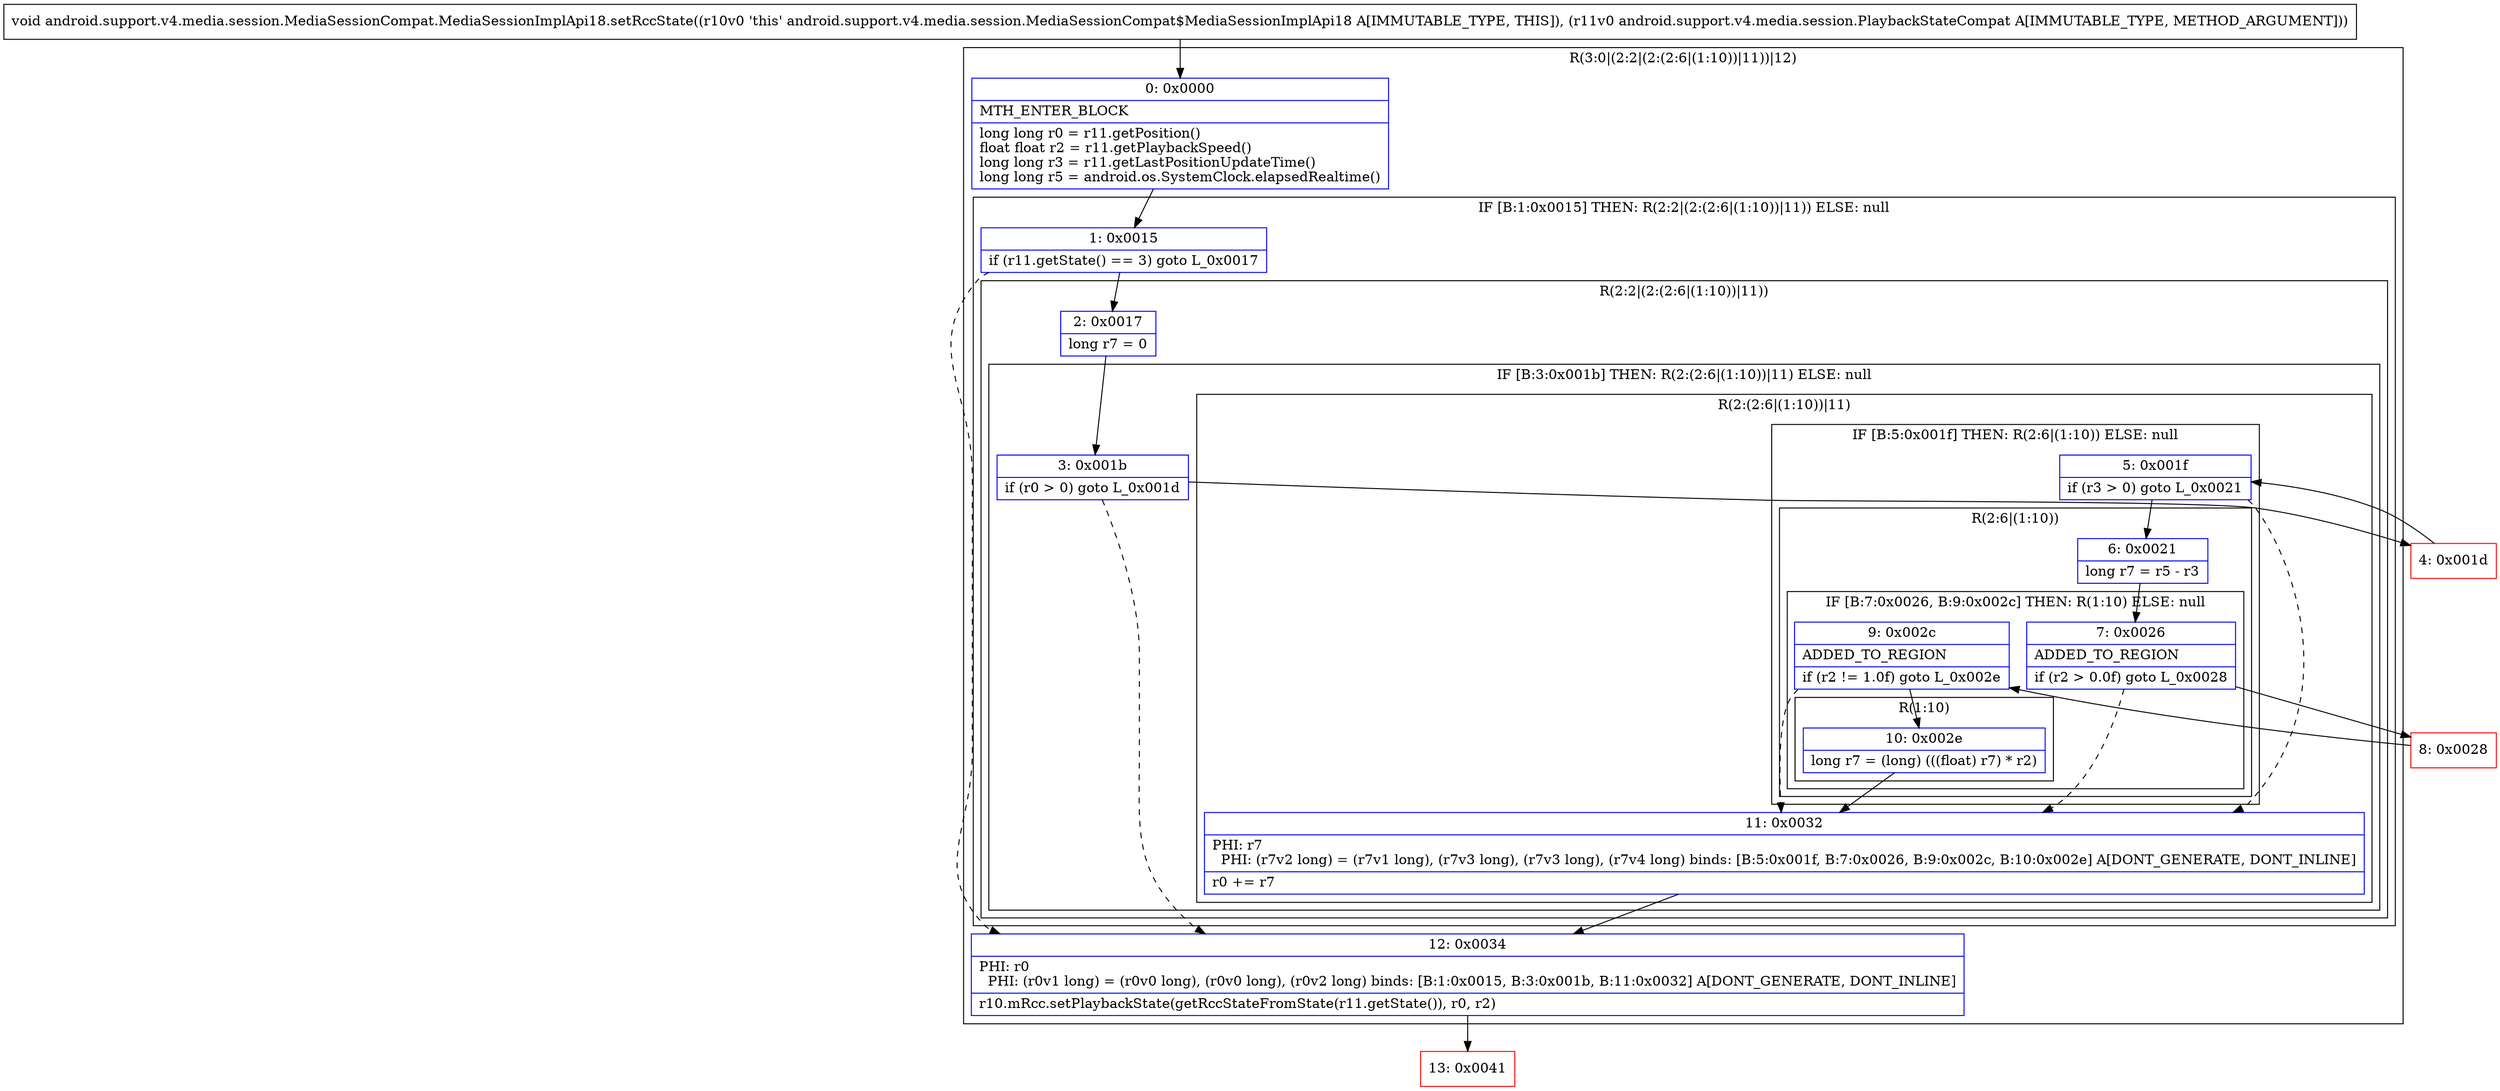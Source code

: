digraph "CFG forandroid.support.v4.media.session.MediaSessionCompat.MediaSessionImplApi18.setRccState(Landroid\/support\/v4\/media\/session\/PlaybackStateCompat;)V" {
subgraph cluster_Region_703513282 {
label = "R(3:0|(2:2|(2:(2:6|(1:10))|11))|12)";
node [shape=record,color=blue];
Node_0 [shape=record,label="{0\:\ 0x0000|MTH_ENTER_BLOCK\l|long long r0 = r11.getPosition()\lfloat float r2 = r11.getPlaybackSpeed()\llong long r3 = r11.getLastPositionUpdateTime()\llong long r5 = android.os.SystemClock.elapsedRealtime()\l}"];
subgraph cluster_IfRegion_3975279 {
label = "IF [B:1:0x0015] THEN: R(2:2|(2:(2:6|(1:10))|11)) ELSE: null";
node [shape=record,color=blue];
Node_1 [shape=record,label="{1\:\ 0x0015|if (r11.getState() == 3) goto L_0x0017\l}"];
subgraph cluster_Region_1125357245 {
label = "R(2:2|(2:(2:6|(1:10))|11))";
node [shape=record,color=blue];
Node_2 [shape=record,label="{2\:\ 0x0017|long r7 = 0\l}"];
subgraph cluster_IfRegion_1265391078 {
label = "IF [B:3:0x001b] THEN: R(2:(2:6|(1:10))|11) ELSE: null";
node [shape=record,color=blue];
Node_3 [shape=record,label="{3\:\ 0x001b|if (r0 \> 0) goto L_0x001d\l}"];
subgraph cluster_Region_1315443353 {
label = "R(2:(2:6|(1:10))|11)";
node [shape=record,color=blue];
subgraph cluster_IfRegion_1661100829 {
label = "IF [B:5:0x001f] THEN: R(2:6|(1:10)) ELSE: null";
node [shape=record,color=blue];
Node_5 [shape=record,label="{5\:\ 0x001f|if (r3 \> 0) goto L_0x0021\l}"];
subgraph cluster_Region_1248385534 {
label = "R(2:6|(1:10))";
node [shape=record,color=blue];
Node_6 [shape=record,label="{6\:\ 0x0021|long r7 = r5 \- r3\l}"];
subgraph cluster_IfRegion_852976826 {
label = "IF [B:7:0x0026, B:9:0x002c] THEN: R(1:10) ELSE: null";
node [shape=record,color=blue];
Node_7 [shape=record,label="{7\:\ 0x0026|ADDED_TO_REGION\l|if (r2 \> 0.0f) goto L_0x0028\l}"];
Node_9 [shape=record,label="{9\:\ 0x002c|ADDED_TO_REGION\l|if (r2 != 1.0f) goto L_0x002e\l}"];
subgraph cluster_Region_1836075248 {
label = "R(1:10)";
node [shape=record,color=blue];
Node_10 [shape=record,label="{10\:\ 0x002e|long r7 = (long) (((float) r7) * r2)\l}"];
}
}
}
}
Node_11 [shape=record,label="{11\:\ 0x0032|PHI: r7 \l  PHI: (r7v2 long) = (r7v1 long), (r7v3 long), (r7v3 long), (r7v4 long) binds: [B:5:0x001f, B:7:0x0026, B:9:0x002c, B:10:0x002e] A[DONT_GENERATE, DONT_INLINE]\l|r0 += r7\l}"];
}
}
}
}
Node_12 [shape=record,label="{12\:\ 0x0034|PHI: r0 \l  PHI: (r0v1 long) = (r0v0 long), (r0v0 long), (r0v2 long) binds: [B:1:0x0015, B:3:0x001b, B:11:0x0032] A[DONT_GENERATE, DONT_INLINE]\l|r10.mRcc.setPlaybackState(getRccStateFromState(r11.getState()), r0, r2)\l}"];
}
Node_4 [shape=record,color=red,label="{4\:\ 0x001d}"];
Node_8 [shape=record,color=red,label="{8\:\ 0x0028}"];
Node_13 [shape=record,color=red,label="{13\:\ 0x0041}"];
MethodNode[shape=record,label="{void android.support.v4.media.session.MediaSessionCompat.MediaSessionImplApi18.setRccState((r10v0 'this' android.support.v4.media.session.MediaSessionCompat$MediaSessionImplApi18 A[IMMUTABLE_TYPE, THIS]), (r11v0 android.support.v4.media.session.PlaybackStateCompat A[IMMUTABLE_TYPE, METHOD_ARGUMENT])) }"];
MethodNode -> Node_0;
Node_0 -> Node_1;
Node_1 -> Node_2;
Node_1 -> Node_12[style=dashed];
Node_2 -> Node_3;
Node_3 -> Node_4;
Node_3 -> Node_12[style=dashed];
Node_5 -> Node_6;
Node_5 -> Node_11[style=dashed];
Node_6 -> Node_7;
Node_7 -> Node_8;
Node_7 -> Node_11[style=dashed];
Node_9 -> Node_10;
Node_9 -> Node_11[style=dashed];
Node_10 -> Node_11;
Node_11 -> Node_12;
Node_12 -> Node_13;
Node_4 -> Node_5;
Node_8 -> Node_9;
}

